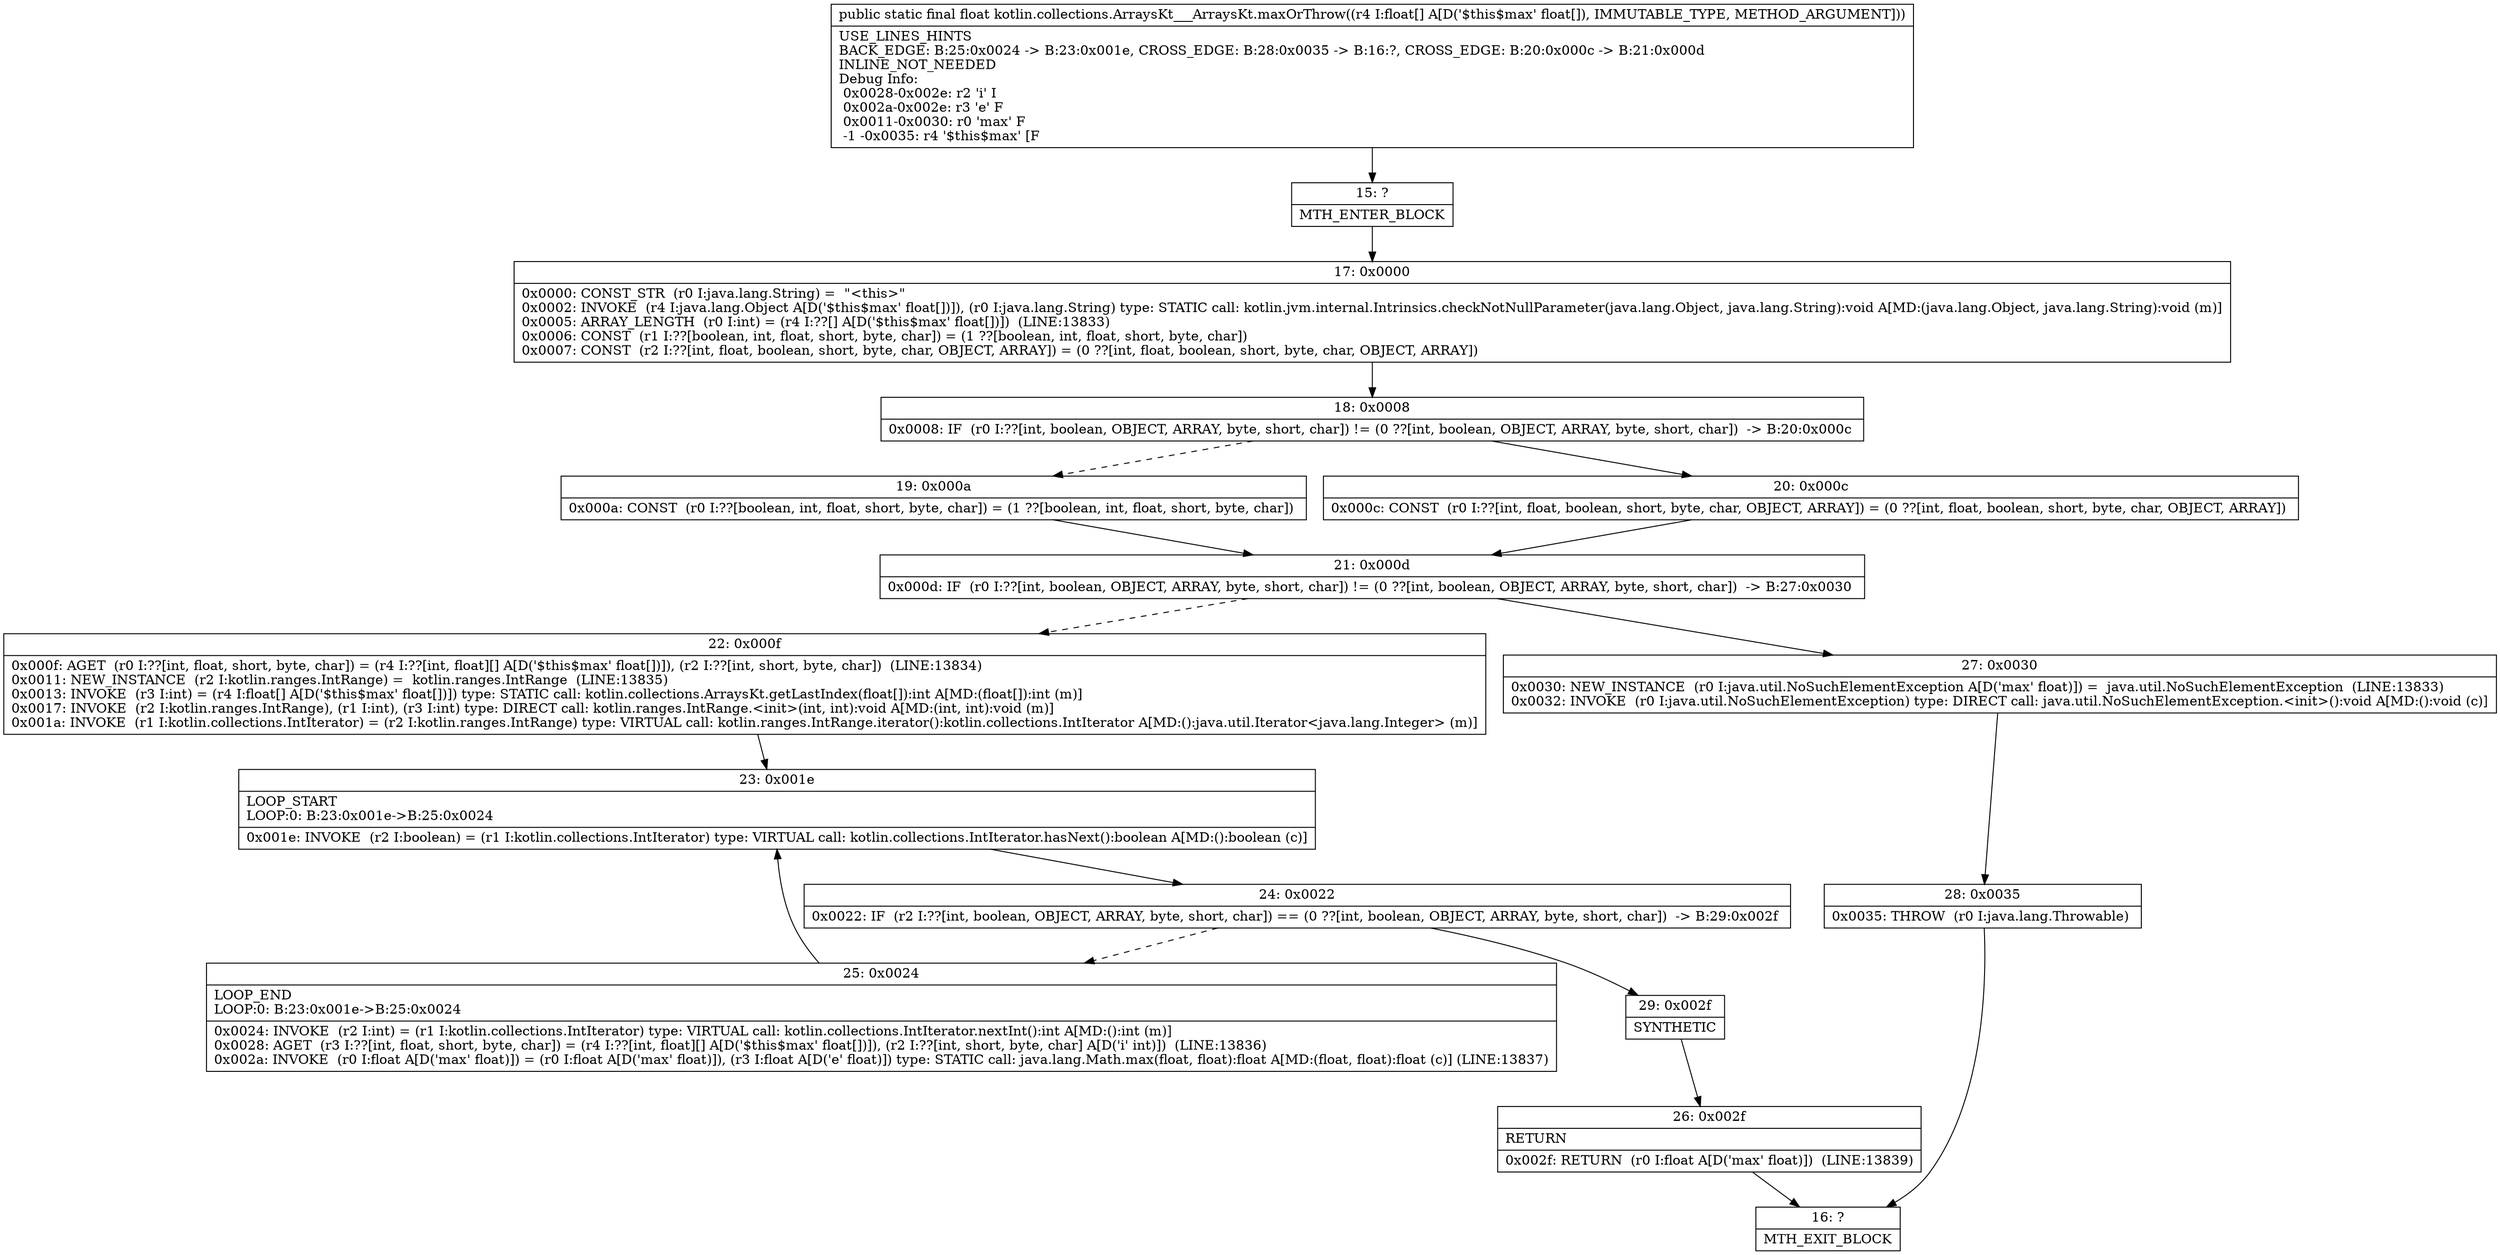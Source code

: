 digraph "CFG forkotlin.collections.ArraysKt___ArraysKt.maxOrThrow([F)F" {
Node_15 [shape=record,label="{15\:\ ?|MTH_ENTER_BLOCK\l}"];
Node_17 [shape=record,label="{17\:\ 0x0000|0x0000: CONST_STR  (r0 I:java.lang.String) =  \"\<this\>\" \l0x0002: INVOKE  (r4 I:java.lang.Object A[D('$this$max' float[])]), (r0 I:java.lang.String) type: STATIC call: kotlin.jvm.internal.Intrinsics.checkNotNullParameter(java.lang.Object, java.lang.String):void A[MD:(java.lang.Object, java.lang.String):void (m)]\l0x0005: ARRAY_LENGTH  (r0 I:int) = (r4 I:??[] A[D('$this$max' float[])])  (LINE:13833)\l0x0006: CONST  (r1 I:??[boolean, int, float, short, byte, char]) = (1 ??[boolean, int, float, short, byte, char]) \l0x0007: CONST  (r2 I:??[int, float, boolean, short, byte, char, OBJECT, ARRAY]) = (0 ??[int, float, boolean, short, byte, char, OBJECT, ARRAY]) \l}"];
Node_18 [shape=record,label="{18\:\ 0x0008|0x0008: IF  (r0 I:??[int, boolean, OBJECT, ARRAY, byte, short, char]) != (0 ??[int, boolean, OBJECT, ARRAY, byte, short, char])  \-\> B:20:0x000c \l}"];
Node_19 [shape=record,label="{19\:\ 0x000a|0x000a: CONST  (r0 I:??[boolean, int, float, short, byte, char]) = (1 ??[boolean, int, float, short, byte, char]) \l}"];
Node_21 [shape=record,label="{21\:\ 0x000d|0x000d: IF  (r0 I:??[int, boolean, OBJECT, ARRAY, byte, short, char]) != (0 ??[int, boolean, OBJECT, ARRAY, byte, short, char])  \-\> B:27:0x0030 \l}"];
Node_22 [shape=record,label="{22\:\ 0x000f|0x000f: AGET  (r0 I:??[int, float, short, byte, char]) = (r4 I:??[int, float][] A[D('$this$max' float[])]), (r2 I:??[int, short, byte, char])  (LINE:13834)\l0x0011: NEW_INSTANCE  (r2 I:kotlin.ranges.IntRange) =  kotlin.ranges.IntRange  (LINE:13835)\l0x0013: INVOKE  (r3 I:int) = (r4 I:float[] A[D('$this$max' float[])]) type: STATIC call: kotlin.collections.ArraysKt.getLastIndex(float[]):int A[MD:(float[]):int (m)]\l0x0017: INVOKE  (r2 I:kotlin.ranges.IntRange), (r1 I:int), (r3 I:int) type: DIRECT call: kotlin.ranges.IntRange.\<init\>(int, int):void A[MD:(int, int):void (m)]\l0x001a: INVOKE  (r1 I:kotlin.collections.IntIterator) = (r2 I:kotlin.ranges.IntRange) type: VIRTUAL call: kotlin.ranges.IntRange.iterator():kotlin.collections.IntIterator A[MD:():java.util.Iterator\<java.lang.Integer\> (m)]\l}"];
Node_23 [shape=record,label="{23\:\ 0x001e|LOOP_START\lLOOP:0: B:23:0x001e\-\>B:25:0x0024\l|0x001e: INVOKE  (r2 I:boolean) = (r1 I:kotlin.collections.IntIterator) type: VIRTUAL call: kotlin.collections.IntIterator.hasNext():boolean A[MD:():boolean (c)]\l}"];
Node_24 [shape=record,label="{24\:\ 0x0022|0x0022: IF  (r2 I:??[int, boolean, OBJECT, ARRAY, byte, short, char]) == (0 ??[int, boolean, OBJECT, ARRAY, byte, short, char])  \-\> B:29:0x002f \l}"];
Node_25 [shape=record,label="{25\:\ 0x0024|LOOP_END\lLOOP:0: B:23:0x001e\-\>B:25:0x0024\l|0x0024: INVOKE  (r2 I:int) = (r1 I:kotlin.collections.IntIterator) type: VIRTUAL call: kotlin.collections.IntIterator.nextInt():int A[MD:():int (m)]\l0x0028: AGET  (r3 I:??[int, float, short, byte, char]) = (r4 I:??[int, float][] A[D('$this$max' float[])]), (r2 I:??[int, short, byte, char] A[D('i' int)])  (LINE:13836)\l0x002a: INVOKE  (r0 I:float A[D('max' float)]) = (r0 I:float A[D('max' float)]), (r3 I:float A[D('e' float)]) type: STATIC call: java.lang.Math.max(float, float):float A[MD:(float, float):float (c)] (LINE:13837)\l}"];
Node_29 [shape=record,label="{29\:\ 0x002f|SYNTHETIC\l}"];
Node_26 [shape=record,label="{26\:\ 0x002f|RETURN\l|0x002f: RETURN  (r0 I:float A[D('max' float)])  (LINE:13839)\l}"];
Node_16 [shape=record,label="{16\:\ ?|MTH_EXIT_BLOCK\l}"];
Node_27 [shape=record,label="{27\:\ 0x0030|0x0030: NEW_INSTANCE  (r0 I:java.util.NoSuchElementException A[D('max' float)]) =  java.util.NoSuchElementException  (LINE:13833)\l0x0032: INVOKE  (r0 I:java.util.NoSuchElementException) type: DIRECT call: java.util.NoSuchElementException.\<init\>():void A[MD:():void (c)]\l}"];
Node_28 [shape=record,label="{28\:\ 0x0035|0x0035: THROW  (r0 I:java.lang.Throwable) \l}"];
Node_20 [shape=record,label="{20\:\ 0x000c|0x000c: CONST  (r0 I:??[int, float, boolean, short, byte, char, OBJECT, ARRAY]) = (0 ??[int, float, boolean, short, byte, char, OBJECT, ARRAY]) \l}"];
MethodNode[shape=record,label="{public static final float kotlin.collections.ArraysKt___ArraysKt.maxOrThrow((r4 I:float[] A[D('$this$max' float[]), IMMUTABLE_TYPE, METHOD_ARGUMENT]))  | USE_LINES_HINTS\lBACK_EDGE: B:25:0x0024 \-\> B:23:0x001e, CROSS_EDGE: B:28:0x0035 \-\> B:16:?, CROSS_EDGE: B:20:0x000c \-\> B:21:0x000d\lINLINE_NOT_NEEDED\lDebug Info:\l  0x0028\-0x002e: r2 'i' I\l  0x002a\-0x002e: r3 'e' F\l  0x0011\-0x0030: r0 'max' F\l  \-1 \-0x0035: r4 '$this$max' [F\l}"];
MethodNode -> Node_15;Node_15 -> Node_17;
Node_17 -> Node_18;
Node_18 -> Node_19[style=dashed];
Node_18 -> Node_20;
Node_19 -> Node_21;
Node_21 -> Node_22[style=dashed];
Node_21 -> Node_27;
Node_22 -> Node_23;
Node_23 -> Node_24;
Node_24 -> Node_25[style=dashed];
Node_24 -> Node_29;
Node_25 -> Node_23;
Node_29 -> Node_26;
Node_26 -> Node_16;
Node_27 -> Node_28;
Node_28 -> Node_16;
Node_20 -> Node_21;
}

